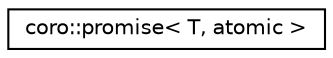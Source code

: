 digraph "Graphical Class Hierarchy"
{
 // LATEX_PDF_SIZE
  edge [fontname="Helvetica",fontsize="10",labelfontname="Helvetica",labelfontsize="10"];
  node [fontname="Helvetica",fontsize="10",shape=record];
  rankdir="LR";
  Node0 [label="coro::promise\< T, atomic \>",height=0.2,width=0.4,color="black", fillcolor="white", style="filled",URL="$classcoro_1_1promise.html",tooltip="Carries reference to future<T>, callable, sets value of an associated future<T>"];
}
